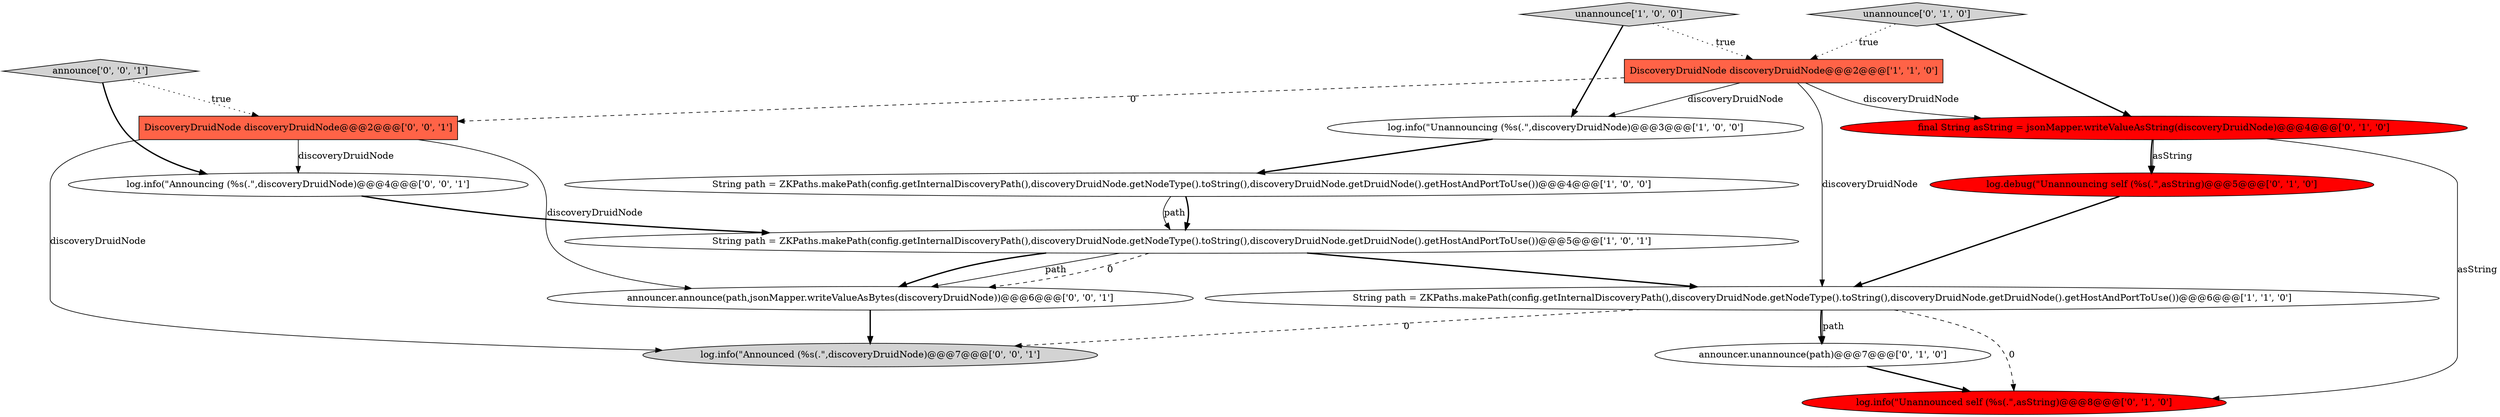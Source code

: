 digraph {
7 [style = filled, label = "log.info(\"Unannounced self (%s(.\",asString)@@@8@@@['0', '1', '0']", fillcolor = red, shape = ellipse image = "AAA1AAABBB2BBB"];
9 [style = filled, label = "log.debug(\"Unannouncing self (%s(.\",asString)@@@5@@@['0', '1', '0']", fillcolor = red, shape = ellipse image = "AAA1AAABBB2BBB"];
15 [style = filled, label = "DiscoveryDruidNode discoveryDruidNode@@@2@@@['0', '0', '1']", fillcolor = tomato, shape = box image = "AAA0AAABBB3BBB"];
5 [style = filled, label = "log.info(\"Unannouncing (%s(.\",discoveryDruidNode)@@@3@@@['1', '0', '0']", fillcolor = white, shape = ellipse image = "AAA0AAABBB1BBB"];
3 [style = filled, label = "String path = ZKPaths.makePath(config.getInternalDiscoveryPath(),discoveryDruidNode.getNodeType().toString(),discoveryDruidNode.getDruidNode().getHostAndPortToUse())@@@5@@@['1', '0', '1']", fillcolor = white, shape = ellipse image = "AAA0AAABBB1BBB"];
1 [style = filled, label = "DiscoveryDruidNode discoveryDruidNode@@@2@@@['1', '1', '0']", fillcolor = tomato, shape = box image = "AAA0AAABBB1BBB"];
13 [style = filled, label = "announce['0', '0', '1']", fillcolor = lightgray, shape = diamond image = "AAA0AAABBB3BBB"];
8 [style = filled, label = "final String asString = jsonMapper.writeValueAsString(discoveryDruidNode)@@@4@@@['0', '1', '0']", fillcolor = red, shape = ellipse image = "AAA1AAABBB2BBB"];
4 [style = filled, label = "String path = ZKPaths.makePath(config.getInternalDiscoveryPath(),discoveryDruidNode.getNodeType().toString(),discoveryDruidNode.getDruidNode().getHostAndPortToUse())@@@6@@@['1', '1', '0']", fillcolor = white, shape = ellipse image = "AAA0AAABBB1BBB"];
6 [style = filled, label = "announcer.unannounce(path)@@@7@@@['0', '1', '0']", fillcolor = white, shape = ellipse image = "AAA0AAABBB2BBB"];
0 [style = filled, label = "unannounce['1', '0', '0']", fillcolor = lightgray, shape = diamond image = "AAA0AAABBB1BBB"];
10 [style = filled, label = "unannounce['0', '1', '0']", fillcolor = lightgray, shape = diamond image = "AAA0AAABBB2BBB"];
11 [style = filled, label = "announcer.announce(path,jsonMapper.writeValueAsBytes(discoveryDruidNode))@@@6@@@['0', '0', '1']", fillcolor = white, shape = ellipse image = "AAA0AAABBB3BBB"];
2 [style = filled, label = "String path = ZKPaths.makePath(config.getInternalDiscoveryPath(),discoveryDruidNode.getNodeType().toString(),discoveryDruidNode.getDruidNode().getHostAndPortToUse())@@@4@@@['1', '0', '0']", fillcolor = white, shape = ellipse image = "AAA0AAABBB1BBB"];
12 [style = filled, label = "log.info(\"Announced (%s(.\",discoveryDruidNode)@@@7@@@['0', '0', '1']", fillcolor = lightgray, shape = ellipse image = "AAA0AAABBB3BBB"];
14 [style = filled, label = "log.info(\"Announcing (%s(.\",discoveryDruidNode)@@@4@@@['0', '0', '1']", fillcolor = white, shape = ellipse image = "AAA0AAABBB3BBB"];
14->3 [style = bold, label=""];
1->5 [style = solid, label="discoveryDruidNode"];
4->6 [style = bold, label=""];
1->15 [style = dashed, label="0"];
9->4 [style = bold, label=""];
15->14 [style = solid, label="discoveryDruidNode"];
2->3 [style = bold, label=""];
1->8 [style = solid, label="discoveryDruidNode"];
3->11 [style = bold, label=""];
2->3 [style = solid, label="path"];
11->12 [style = bold, label=""];
4->6 [style = solid, label="path"];
8->9 [style = solid, label="asString"];
3->4 [style = bold, label=""];
1->4 [style = solid, label="discoveryDruidNode"];
4->12 [style = dashed, label="0"];
3->11 [style = solid, label="path"];
5->2 [style = bold, label=""];
10->8 [style = bold, label=""];
4->7 [style = dashed, label="0"];
0->1 [style = dotted, label="true"];
8->9 [style = bold, label=""];
13->15 [style = dotted, label="true"];
10->1 [style = dotted, label="true"];
6->7 [style = bold, label=""];
8->7 [style = solid, label="asString"];
13->14 [style = bold, label=""];
15->11 [style = solid, label="discoveryDruidNode"];
15->12 [style = solid, label="discoveryDruidNode"];
3->11 [style = dashed, label="0"];
0->5 [style = bold, label=""];
}
